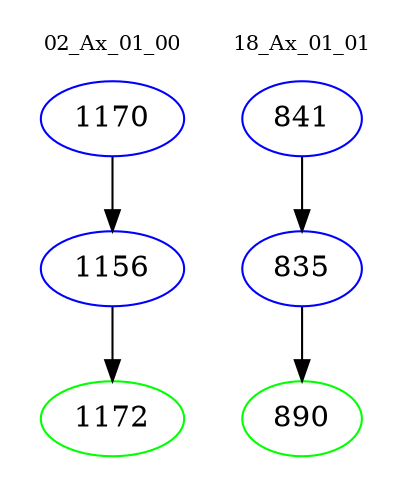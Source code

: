 digraph{
subgraph cluster_0 {
color = white
label = "02_Ax_01_00";
fontsize=10;
T0_1170 [label="1170", color="blue"]
T0_1170 -> T0_1156 [color="black"]
T0_1156 [label="1156", color="blue"]
T0_1156 -> T0_1172 [color="black"]
T0_1172 [label="1172", color="green"]
}
subgraph cluster_1 {
color = white
label = "18_Ax_01_01";
fontsize=10;
T1_841 [label="841", color="blue"]
T1_841 -> T1_835 [color="black"]
T1_835 [label="835", color="blue"]
T1_835 -> T1_890 [color="black"]
T1_890 [label="890", color="green"]
}
}
